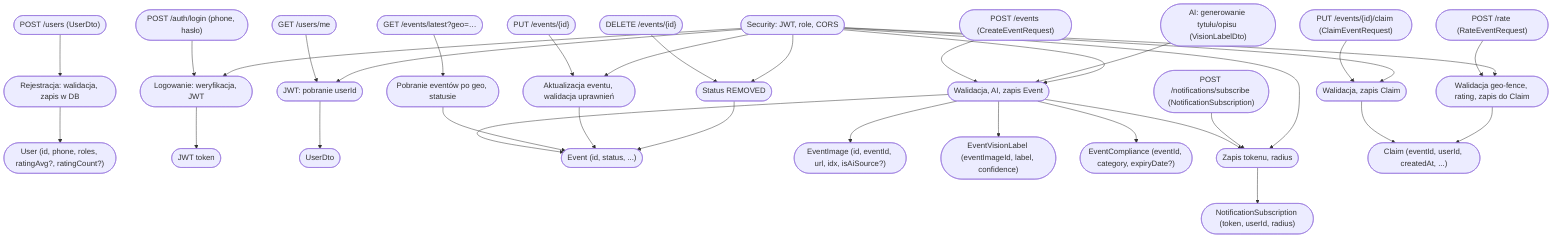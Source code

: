 flowchart TD
  %% USER
  U1(["POST /users (UserDto)"]) --> U2(["Rejestracja: walidacja, zapis w DB"])
  U2 --> U3(["User (id, phone, roles, ratingAvg?, ratingCount?)"])
  U4(["POST /auth/login (phone, hasło)"]) --> U5(["Logowanie: weryfikacja, JWT"])
  U5 --> U6(["JWT token"])
  U7(["GET /users/me"]) --> U8(["JWT: pobranie userId"])
  U8 --> U9(["UserDto"])

  %% EVENT
  E1(["POST /events (CreateEventRequest)"]) --> E2(["Walidacja, AI, zapis Event"])
  E2 --> E3(["Event (id, status, ...)"])
  E2 --> E4(["EventImage (id, eventId, url, idx, isAiSource?)"])
  E2 --> E5(["EventVisionLabel (eventImageId, label, confidence)"])
  E2 --> E6(["EventCompliance (eventId, category, expiryDate?)"])
  E2 --> N2(["Push: powiadomienia do subskrybentów"])
  E7(["GET /events/latest?geo=…"]) --> E8(["Pobranie eventów po geo, statusie"])
  E8 --> E3
  E9(["PUT /events/{id}"]) --> E10(["Aktualizacja eventu, walidacja uprawnień"])
  E10 --> E3
  E11(["DELETE /events/{id}"]) --> E12(["Status REMOVED"])
  E12 --> E3

  %% CLAIM
  C1(["PUT /events/{id}/claim (ClaimEventRequest)"]) --> C2(["Walidacja, zapis Claim"])
  C2 --> C3(["Claim (eventId, userId, createdAt, ...)"])

  %% RATING
  R1(["POST /rate (RateEventRequest)"]) --> R2(["Walidacja geo-fence, rating, zapis do Claim"])
  R2 --> C3

  %% NOTIFICATION
  N1(["POST /notifications/subscribe (NotificationSubscription)"]) --> N2(["Zapis tokenu, radius"])
  N2 --> N3(["NotificationSubscription (token, userId, radius)"])

  %% AI
  A1(["AI: generowanie tytułu/opisu (VisionLabelDto)"]) --> E2

  %% SECURITY
  S1(["Security: JWT, role, CORS"])
  S1 --> U5
  S1 --> U8
  S1 --> E2
  S1 --> E10
  S1 --> E12
  S1 --> C2
  S1 --> R2
  S1 --> N2